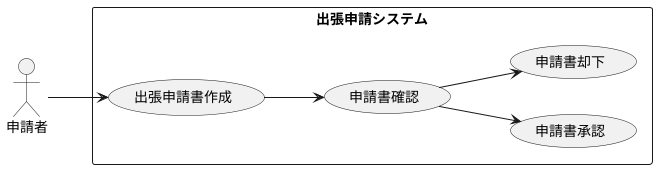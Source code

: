 @startuml 出張
left to right direction
skinparam packageStyle rect
actor 申請者 as a
rectangle 出張申請システム {
  usecase 出張申請書作成 as UC1
  usecase 申請書確認 as UC2
  usecase 申請書承認 as UC3
  usecase 申請書却下 as UC4
  a --> UC1
  UC1 --> UC2
  UC2 --> UC3
  UC2 --> UC4
}
@enduml
